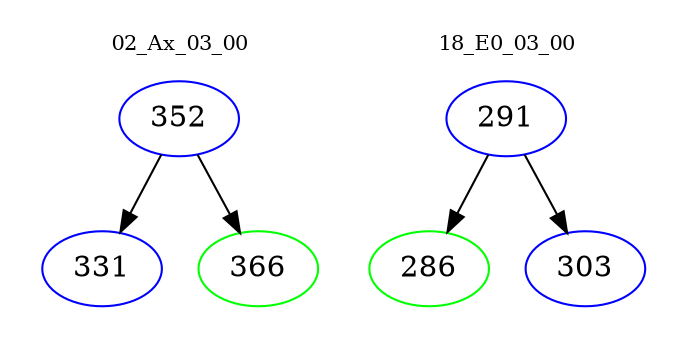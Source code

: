 digraph{
subgraph cluster_0 {
color = white
label = "02_Ax_03_00";
fontsize=10;
T0_352 [label="352", color="blue"]
T0_352 -> T0_331 [color="black"]
T0_331 [label="331", color="blue"]
T0_352 -> T0_366 [color="black"]
T0_366 [label="366", color="green"]
}
subgraph cluster_1 {
color = white
label = "18_E0_03_00";
fontsize=10;
T1_291 [label="291", color="blue"]
T1_291 -> T1_286 [color="black"]
T1_286 [label="286", color="green"]
T1_291 -> T1_303 [color="black"]
T1_303 [label="303", color="blue"]
}
}

